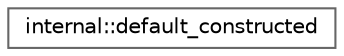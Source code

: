 digraph "类继承关系图"
{
 // LATEX_PDF_SIZE
  bgcolor="transparent";
  edge [fontname=Helvetica,fontsize=10,labelfontname=Helvetica,labelfontsize=10];
  node [fontname=Helvetica,fontsize=10,shape=box,height=0.2,width=0.4];
  rankdir="LR";
  Node0 [id="Node000000",label="internal::default_constructed",height=0.2,width=0.4,color="grey40", fillcolor="white", style="filled",URL="$structinternal_1_1default__constructed.html",tooltip=" "];
}
